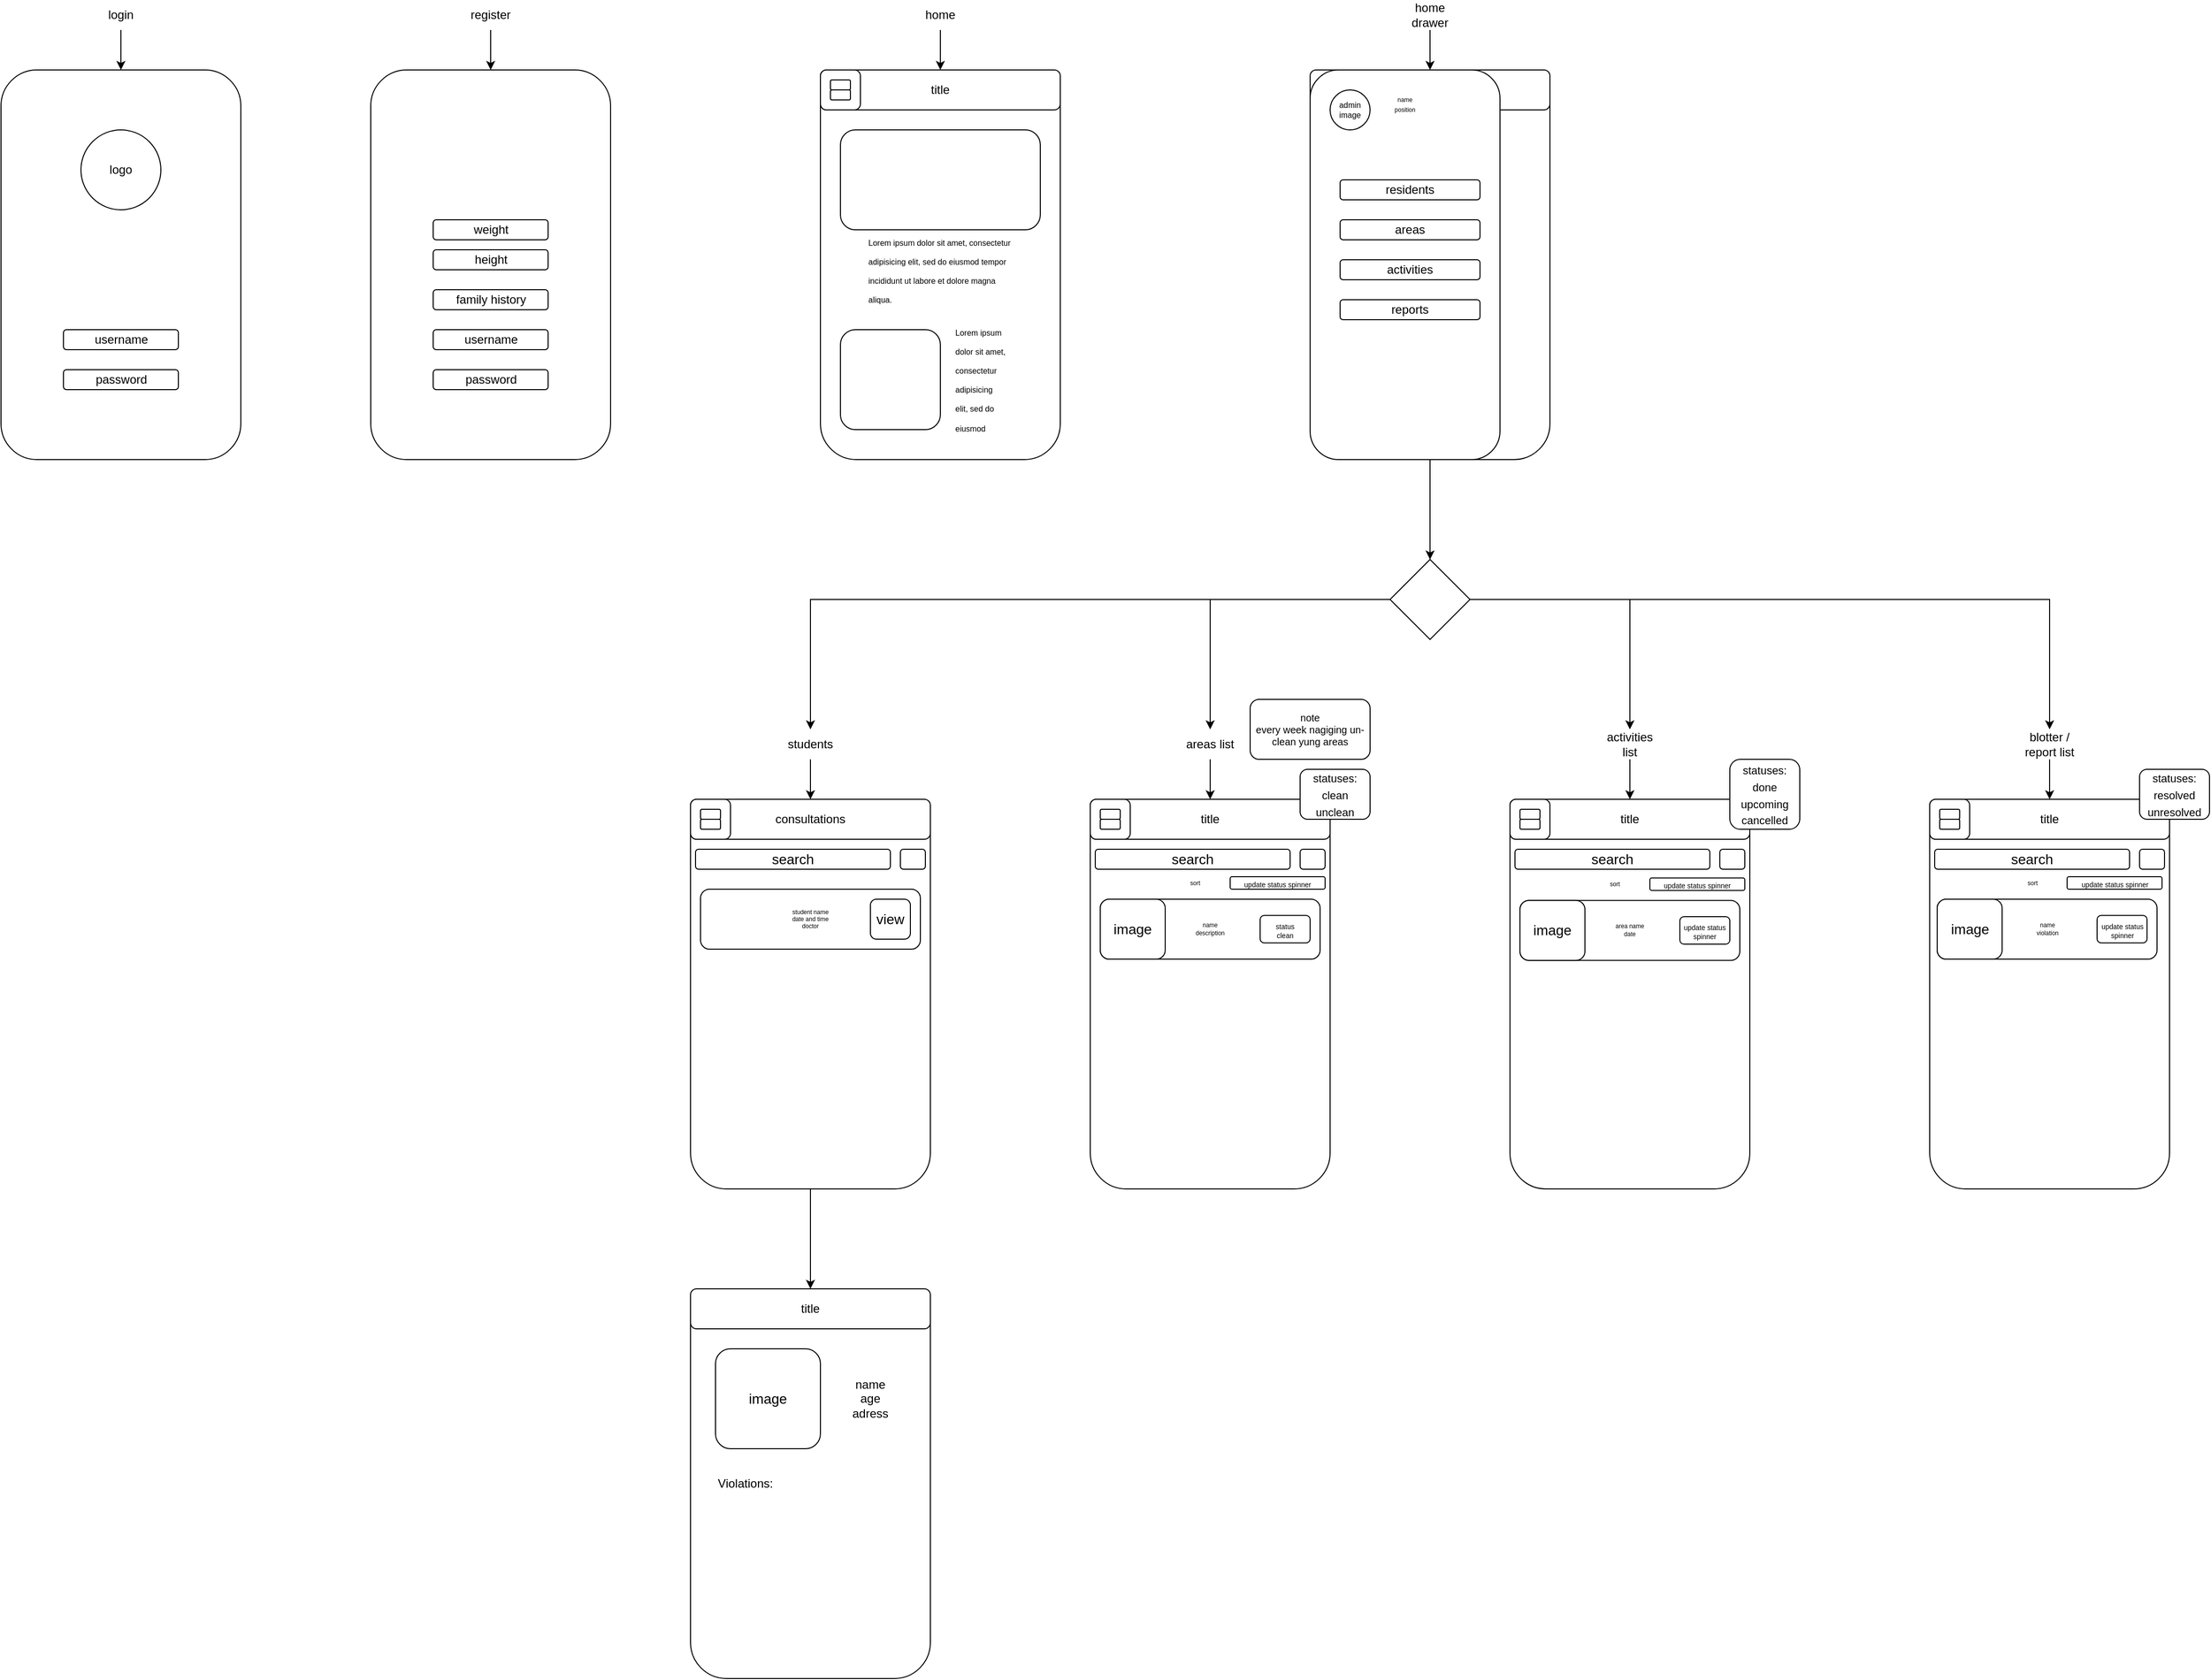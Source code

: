 <mxfile version="20.5.3" type="github">
  <diagram id="MdNPJtfJ6tt3xr-JiONw" name="Page-1">
    <mxGraphModel dx="3373" dy="887" grid="1" gridSize="10" guides="1" tooltips="1" connect="1" arrows="1" fold="1" page="1" pageScale="1" pageWidth="850" pageHeight="1100" math="0" shadow="0">
      <root>
        <mxCell id="0" />
        <mxCell id="1" parent="0" />
        <mxCell id="9QVJno16Qjs4szpw7Lwq-1" value="" style="rounded=1;whiteSpace=wrap;html=1;" vertex="1" parent="1">
          <mxGeometry x="-680" y="170" width="240" height="390" as="geometry" />
        </mxCell>
        <mxCell id="9QVJno16Qjs4szpw7Lwq-2" style="edgeStyle=orthogonalEdgeStyle;rounded=0;orthogonalLoop=1;jettySize=auto;html=1;" edge="1" parent="1" source="9QVJno16Qjs4szpw7Lwq-3" target="9QVJno16Qjs4szpw7Lwq-1">
          <mxGeometry relative="1" as="geometry" />
        </mxCell>
        <mxCell id="9QVJno16Qjs4szpw7Lwq-3" value="register" style="text;html=1;strokeColor=none;fillColor=none;align=center;verticalAlign=middle;whiteSpace=wrap;rounded=0;" vertex="1" parent="1">
          <mxGeometry x="-590" y="100" width="60" height="30" as="geometry" />
        </mxCell>
        <mxCell id="9QVJno16Qjs4szpw7Lwq-4" value="" style="rounded=1;whiteSpace=wrap;html=1;" vertex="1" parent="1">
          <mxGeometry x="-230" y="170" width="240" height="390" as="geometry" />
        </mxCell>
        <mxCell id="9QVJno16Qjs4szpw7Lwq-5" style="edgeStyle=orthogonalEdgeStyle;rounded=0;orthogonalLoop=1;jettySize=auto;html=1;" edge="1" parent="1" source="9QVJno16Qjs4szpw7Lwq-6" target="9QVJno16Qjs4szpw7Lwq-4">
          <mxGeometry relative="1" as="geometry" />
        </mxCell>
        <mxCell id="9QVJno16Qjs4szpw7Lwq-6" value="home" style="text;html=1;strokeColor=none;fillColor=none;align=center;verticalAlign=middle;whiteSpace=wrap;rounded=0;" vertex="1" parent="1">
          <mxGeometry x="-140" y="100" width="60" height="30" as="geometry" />
        </mxCell>
        <mxCell id="9QVJno16Qjs4szpw7Lwq-7" style="edgeStyle=orthogonalEdgeStyle;rounded=0;orthogonalLoop=1;jettySize=auto;html=1;entryX=0.5;entryY=0;entryDx=0;entryDy=0;" edge="1" parent="1" source="9QVJno16Qjs4szpw7Lwq-8" target="9QVJno16Qjs4szpw7Lwq-28">
          <mxGeometry relative="1" as="geometry" />
        </mxCell>
        <mxCell id="9QVJno16Qjs4szpw7Lwq-8" value="" style="rounded=1;whiteSpace=wrap;html=1;" vertex="1" parent="1">
          <mxGeometry x="260" y="170" width="240" height="390" as="geometry" />
        </mxCell>
        <mxCell id="9QVJno16Qjs4szpw7Lwq-9" style="edgeStyle=orthogonalEdgeStyle;rounded=0;orthogonalLoop=1;jettySize=auto;html=1;" edge="1" parent="1" source="9QVJno16Qjs4szpw7Lwq-10" target="9QVJno16Qjs4szpw7Lwq-8">
          <mxGeometry relative="1" as="geometry" />
        </mxCell>
        <mxCell id="9QVJno16Qjs4szpw7Lwq-10" value="home drawer" style="text;html=1;strokeColor=none;fillColor=none;align=center;verticalAlign=middle;whiteSpace=wrap;rounded=0;" vertex="1" parent="1">
          <mxGeometry x="350" y="100" width="60" height="30" as="geometry" />
        </mxCell>
        <mxCell id="9QVJno16Qjs4szpw7Lwq-12" style="edgeStyle=orthogonalEdgeStyle;rounded=0;orthogonalLoop=1;jettySize=auto;html=1;entryX=0.5;entryY=0;entryDx=0;entryDy=0;" edge="1" parent="1" source="9QVJno16Qjs4szpw7Lwq-13" target="9QVJno16Qjs4szpw7Lwq-105">
          <mxGeometry relative="1" as="geometry" />
        </mxCell>
        <mxCell id="9QVJno16Qjs4szpw7Lwq-13" value="" style="rounded=1;whiteSpace=wrap;html=1;" vertex="1" parent="1">
          <mxGeometry x="-360" y="900" width="240" height="390" as="geometry" />
        </mxCell>
        <mxCell id="9QVJno16Qjs4szpw7Lwq-14" style="edgeStyle=orthogonalEdgeStyle;rounded=0;orthogonalLoop=1;jettySize=auto;html=1;" edge="1" parent="1" source="9QVJno16Qjs4szpw7Lwq-15" target="9QVJno16Qjs4szpw7Lwq-13">
          <mxGeometry relative="1" as="geometry" />
        </mxCell>
        <mxCell id="9QVJno16Qjs4szpw7Lwq-15" value="&lt;div&gt;students&lt;/div&gt;" style="text;html=1;strokeColor=none;fillColor=none;align=center;verticalAlign=middle;whiteSpace=wrap;rounded=0;" vertex="1" parent="1">
          <mxGeometry x="-270" y="830" width="60" height="30" as="geometry" />
        </mxCell>
        <mxCell id="9QVJno16Qjs4szpw7Lwq-16" style="edgeStyle=orthogonalEdgeStyle;rounded=0;orthogonalLoop=1;jettySize=auto;html=1;entryX=0.5;entryY=0;entryDx=0;entryDy=0;" edge="1" parent="1" source="9QVJno16Qjs4szpw7Lwq-17" target="9QVJno16Qjs4szpw7Lwq-59">
          <mxGeometry relative="1" as="geometry">
            <mxPoint x="170" y="880" as="targetPoint" />
          </mxGeometry>
        </mxCell>
        <mxCell id="9QVJno16Qjs4szpw7Lwq-17" value="areas list" style="text;html=1;strokeColor=none;fillColor=none;align=center;verticalAlign=middle;whiteSpace=wrap;rounded=0;" vertex="1" parent="1">
          <mxGeometry x="130" y="830" width="60" height="30" as="geometry" />
        </mxCell>
        <mxCell id="9QVJno16Qjs4szpw7Lwq-18" value="" style="rounded=1;whiteSpace=wrap;html=1;" vertex="1" parent="1">
          <mxGeometry x="460" y="900" width="240" height="390" as="geometry" />
        </mxCell>
        <mxCell id="9QVJno16Qjs4szpw7Lwq-19" style="edgeStyle=orthogonalEdgeStyle;rounded=0;orthogonalLoop=1;jettySize=auto;html=1;" edge="1" parent="1" source="9QVJno16Qjs4szpw7Lwq-20" target="9QVJno16Qjs4szpw7Lwq-18">
          <mxGeometry relative="1" as="geometry" />
        </mxCell>
        <mxCell id="9QVJno16Qjs4szpw7Lwq-20" value="activities list" style="text;html=1;strokeColor=none;fillColor=none;align=center;verticalAlign=middle;whiteSpace=wrap;rounded=0;" vertex="1" parent="1">
          <mxGeometry x="550" y="830" width="60" height="30" as="geometry" />
        </mxCell>
        <mxCell id="9QVJno16Qjs4szpw7Lwq-21" value="" style="rounded=1;whiteSpace=wrap;html=1;" vertex="1" parent="1">
          <mxGeometry x="880" y="900" width="240" height="390" as="geometry" />
        </mxCell>
        <mxCell id="9QVJno16Qjs4szpw7Lwq-22" style="edgeStyle=orthogonalEdgeStyle;rounded=0;orthogonalLoop=1;jettySize=auto;html=1;" edge="1" parent="1" source="9QVJno16Qjs4szpw7Lwq-23" target="9QVJno16Qjs4szpw7Lwq-21">
          <mxGeometry relative="1" as="geometry" />
        </mxCell>
        <mxCell id="9QVJno16Qjs4szpw7Lwq-23" value="blotter / report list" style="text;html=1;strokeColor=none;fillColor=none;align=center;verticalAlign=middle;whiteSpace=wrap;rounded=0;" vertex="1" parent="1">
          <mxGeometry x="970" y="830" width="60" height="30" as="geometry" />
        </mxCell>
        <mxCell id="9QVJno16Qjs4szpw7Lwq-24" style="edgeStyle=orthogonalEdgeStyle;rounded=0;orthogonalLoop=1;jettySize=auto;html=1;entryX=0.5;entryY=0;entryDx=0;entryDy=0;" edge="1" parent="1" source="9QVJno16Qjs4szpw7Lwq-28" target="9QVJno16Qjs4szpw7Lwq-15">
          <mxGeometry relative="1" as="geometry" />
        </mxCell>
        <mxCell id="9QVJno16Qjs4szpw7Lwq-25" style="edgeStyle=orthogonalEdgeStyle;rounded=0;orthogonalLoop=1;jettySize=auto;html=1;entryX=0.5;entryY=0;entryDx=0;entryDy=0;" edge="1" parent="1" source="9QVJno16Qjs4szpw7Lwq-28" target="9QVJno16Qjs4szpw7Lwq-23">
          <mxGeometry relative="1" as="geometry" />
        </mxCell>
        <mxCell id="9QVJno16Qjs4szpw7Lwq-26" style="edgeStyle=orthogonalEdgeStyle;rounded=0;orthogonalLoop=1;jettySize=auto;html=1;entryX=0.5;entryY=0;entryDx=0;entryDy=0;" edge="1" parent="1" source="9QVJno16Qjs4szpw7Lwq-28" target="9QVJno16Qjs4szpw7Lwq-17">
          <mxGeometry relative="1" as="geometry" />
        </mxCell>
        <mxCell id="9QVJno16Qjs4szpw7Lwq-27" style="edgeStyle=orthogonalEdgeStyle;rounded=0;orthogonalLoop=1;jettySize=auto;html=1;entryX=0.5;entryY=0;entryDx=0;entryDy=0;" edge="1" parent="1" source="9QVJno16Qjs4szpw7Lwq-28" target="9QVJno16Qjs4szpw7Lwq-20">
          <mxGeometry relative="1" as="geometry" />
        </mxCell>
        <mxCell id="9QVJno16Qjs4szpw7Lwq-28" value="" style="rhombus;whiteSpace=wrap;html=1;" vertex="1" parent="1">
          <mxGeometry x="340" y="660" width="80" height="80" as="geometry" />
        </mxCell>
        <mxCell id="9QVJno16Qjs4szpw7Lwq-29" value="username" style="rounded=1;whiteSpace=wrap;html=1;" vertex="1" parent="1">
          <mxGeometry x="-617.5" y="430" width="115" height="20" as="geometry" />
        </mxCell>
        <mxCell id="9QVJno16Qjs4szpw7Lwq-30" value="password" style="rounded=1;whiteSpace=wrap;html=1;" vertex="1" parent="1">
          <mxGeometry x="-617.5" y="470" width="115" height="20" as="geometry" />
        </mxCell>
        <mxCell id="9QVJno16Qjs4szpw7Lwq-32" value="title" style="rounded=1;whiteSpace=wrap;html=1;" vertex="1" parent="1">
          <mxGeometry x="-230" y="170" width="240" height="40" as="geometry" />
        </mxCell>
        <mxCell id="9QVJno16Qjs4szpw7Lwq-33" value="" style="rounded=1;whiteSpace=wrap;html=1;" vertex="1" parent="1">
          <mxGeometry x="-230" y="170" width="40" height="40" as="geometry" />
        </mxCell>
        <mxCell id="9QVJno16Qjs4szpw7Lwq-34" value="" style="rounded=1;whiteSpace=wrap;html=1;" vertex="1" parent="1">
          <mxGeometry x="-220" y="180" width="20" height="10" as="geometry" />
        </mxCell>
        <mxCell id="9QVJno16Qjs4szpw7Lwq-35" value="" style="rounded=1;whiteSpace=wrap;html=1;" vertex="1" parent="1">
          <mxGeometry x="-220" y="190" width="20" height="10" as="geometry" />
        </mxCell>
        <mxCell id="9QVJno16Qjs4szpw7Lwq-36" value="" style="rounded=1;whiteSpace=wrap;html=1;" vertex="1" parent="1">
          <mxGeometry x="-210" y="230" width="200" height="100" as="geometry" />
        </mxCell>
        <mxCell id="9QVJno16Qjs4szpw7Lwq-37" value="" style="rounded=1;whiteSpace=wrap;html=1;" vertex="1" parent="1">
          <mxGeometry x="-210" y="430" width="100" height="100" as="geometry" />
        </mxCell>
        <mxCell id="9QVJno16Qjs4szpw7Lwq-38" value="&lt;blockquote style=&quot;font-size: 8px;&quot;&gt;&lt;h1 style=&quot;&quot;&gt;&lt;font style=&quot;font-size: 8px;&quot;&gt;&lt;span style=&quot;font-weight: normal;&quot;&gt;Lorem ipsum dolor sit amet, consectetur adipisicing elit, sed do eiusmod tempor incididunt ut labore et dolore magna aliqua.&lt;/span&gt;&lt;/font&gt;&lt;/h1&gt;&lt;/blockquote&gt;" style="text;html=1;strokeColor=none;fillColor=none;spacing=5;spacingTop=-20;whiteSpace=wrap;overflow=hidden;rounded=0;" vertex="1" parent="1">
          <mxGeometry x="-227.5" y="330" width="237.5" height="80" as="geometry" />
        </mxCell>
        <mxCell id="9QVJno16Qjs4szpw7Lwq-39" value="&lt;blockquote style=&quot;font-size: 8px;&quot;&gt;&lt;h1 style=&quot;&quot;&gt;&lt;font style=&quot;font-size: 8px;&quot;&gt;&lt;span style=&quot;font-weight: normal;&quot;&gt;Lorem ipsum dolor sit amet, consectetur adipisicing elit, sed do eiusmod tempor incididunt ut labore et dolore magna aliqua.&lt;/span&gt;&lt;/font&gt;&lt;/h1&gt;&lt;/blockquote&gt;" style="text;html=1;strokeColor=none;fillColor=none;spacing=5;spacingTop=-20;whiteSpace=wrap;overflow=hidden;rounded=0;" vertex="1" parent="1">
          <mxGeometry x="-140" y="420" width="140" height="120" as="geometry" />
        </mxCell>
        <mxCell id="9QVJno16Qjs4szpw7Lwq-40" value="title" style="rounded=1;whiteSpace=wrap;html=1;" vertex="1" parent="1">
          <mxGeometry x="260" y="170" width="240" height="40" as="geometry" />
        </mxCell>
        <mxCell id="9QVJno16Qjs4szpw7Lwq-41" value="" style="rounded=1;whiteSpace=wrap;html=1;fontSize=8;" vertex="1" parent="1">
          <mxGeometry x="260" y="170" width="190" height="390" as="geometry" />
        </mxCell>
        <mxCell id="9QVJno16Qjs4szpw7Lwq-42" value="residents" style="rounded=1;whiteSpace=wrap;html=1;" vertex="1" parent="1">
          <mxGeometry x="290" y="280" width="140" height="20" as="geometry" />
        </mxCell>
        <mxCell id="9QVJno16Qjs4szpw7Lwq-43" value="admin image" style="ellipse;whiteSpace=wrap;html=1;aspect=fixed;fontSize=8;" vertex="1" parent="1">
          <mxGeometry x="280" y="190" width="40" height="40" as="geometry" />
        </mxCell>
        <mxCell id="9QVJno16Qjs4szpw7Lwq-44" value="areas" style="rounded=1;whiteSpace=wrap;html=1;" vertex="1" parent="1">
          <mxGeometry x="290" y="320" width="140" height="20" as="geometry" />
        </mxCell>
        <mxCell id="9QVJno16Qjs4szpw7Lwq-45" value="activities" style="rounded=1;whiteSpace=wrap;html=1;" vertex="1" parent="1">
          <mxGeometry x="290" y="360" width="140" height="20" as="geometry" />
        </mxCell>
        <mxCell id="9QVJno16Qjs4szpw7Lwq-46" value="reports" style="rounded=1;whiteSpace=wrap;html=1;" vertex="1" parent="1">
          <mxGeometry x="290" y="400" width="140" height="20" as="geometry" />
        </mxCell>
        <mxCell id="9QVJno16Qjs4szpw7Lwq-47" value="name" style="text;html=1;strokeColor=none;fillColor=none;align=center;verticalAlign=middle;whiteSpace=wrap;rounded=0;fontSize=6;" vertex="1" parent="1">
          <mxGeometry x="340" y="195" width="30" height="10" as="geometry" />
        </mxCell>
        <mxCell id="9QVJno16Qjs4szpw7Lwq-48" value="position" style="text;html=1;strokeColor=none;fillColor=none;align=center;verticalAlign=middle;whiteSpace=wrap;rounded=0;fontSize=6;" vertex="1" parent="1">
          <mxGeometry x="340" y="205" width="30" height="10" as="geometry" />
        </mxCell>
        <mxCell id="9QVJno16Qjs4szpw7Lwq-49" value="student name&lt;br&gt;date and time&lt;br&gt;doctor" style="rounded=1;whiteSpace=wrap;html=1;fontSize=6;" vertex="1" parent="1">
          <mxGeometry x="-350" y="990" width="220" height="60" as="geometry" />
        </mxCell>
        <mxCell id="9QVJno16Qjs4szpw7Lwq-51" value="search" style="rounded=1;whiteSpace=wrap;html=1;fontSize=14;" vertex="1" parent="1">
          <mxGeometry x="-355" y="950" width="195" height="20" as="geometry" />
        </mxCell>
        <mxCell id="9QVJno16Qjs4szpw7Lwq-52" value="consultations" style="rounded=1;whiteSpace=wrap;html=1;" vertex="1" parent="1">
          <mxGeometry x="-360" y="900" width="240" height="40" as="geometry" />
        </mxCell>
        <mxCell id="9QVJno16Qjs4szpw7Lwq-53" value="" style="rounded=1;whiteSpace=wrap;html=1;fontSize=14;" vertex="1" parent="1">
          <mxGeometry x="-150" y="950" width="25" height="20" as="geometry" />
        </mxCell>
        <mxCell id="9QVJno16Qjs4szpw7Lwq-55" value="" style="rounded=1;whiteSpace=wrap;html=1;" vertex="1" parent="1">
          <mxGeometry x="40" y="900" width="240" height="390" as="geometry" />
        </mxCell>
        <mxCell id="9QVJno16Qjs4szpw7Lwq-56" value="name&lt;br&gt;description" style="rounded=1;whiteSpace=wrap;html=1;fontSize=6;" vertex="1" parent="1">
          <mxGeometry x="50" y="1000" width="220" height="60" as="geometry" />
        </mxCell>
        <mxCell id="9QVJno16Qjs4szpw7Lwq-57" value="&lt;font style=&quot;font-size: 14px;&quot;&gt;image&lt;/font&gt;" style="rounded=1;whiteSpace=wrap;html=1;fontSize=6;" vertex="1" parent="1">
          <mxGeometry x="50" y="1000" width="65" height="60" as="geometry" />
        </mxCell>
        <mxCell id="9QVJno16Qjs4szpw7Lwq-58" value="search" style="rounded=1;whiteSpace=wrap;html=1;fontSize=14;" vertex="1" parent="1">
          <mxGeometry x="45" y="950" width="195" height="20" as="geometry" />
        </mxCell>
        <mxCell id="9QVJno16Qjs4szpw7Lwq-59" value="title" style="rounded=1;whiteSpace=wrap;html=1;" vertex="1" parent="1">
          <mxGeometry x="40" y="900" width="240" height="40" as="geometry" />
        </mxCell>
        <mxCell id="9QVJno16Qjs4szpw7Lwq-60" value="" style="rounded=1;whiteSpace=wrap;html=1;fontSize=14;" vertex="1" parent="1">
          <mxGeometry x="250" y="950" width="25" height="20" as="geometry" />
        </mxCell>
        <mxCell id="9QVJno16Qjs4szpw7Lwq-61" value="&lt;p style=&quot;line-height: 50%;&quot;&gt;&lt;font style=&quot;font-size: 7px;&quot;&gt; status &lt;br&gt;clean&lt;br&gt;&lt;/font&gt;&lt;/p&gt;" style="rounded=1;whiteSpace=wrap;html=1;fontSize=14;" vertex="1" parent="1">
          <mxGeometry x="210" y="1016.25" width="50" height="27.5" as="geometry" />
        </mxCell>
        <mxCell id="9QVJno16Qjs4szpw7Lwq-62" value="" style="rounded=1;whiteSpace=wrap;html=1;" vertex="1" parent="1">
          <mxGeometry x="-360" y="900" width="40" height="40" as="geometry" />
        </mxCell>
        <mxCell id="9QVJno16Qjs4szpw7Lwq-63" value="" style="rounded=1;whiteSpace=wrap;html=1;" vertex="1" parent="1">
          <mxGeometry x="-350" y="910" width="20" height="10" as="geometry" />
        </mxCell>
        <mxCell id="9QVJno16Qjs4szpw7Lwq-64" value="" style="rounded=1;whiteSpace=wrap;html=1;" vertex="1" parent="1">
          <mxGeometry x="-350" y="920" width="20" height="10" as="geometry" />
        </mxCell>
        <mxCell id="9QVJno16Qjs4szpw7Lwq-65" value="" style="rounded=1;whiteSpace=wrap;html=1;" vertex="1" parent="1">
          <mxGeometry x="40" y="900" width="40" height="40" as="geometry" />
        </mxCell>
        <mxCell id="9QVJno16Qjs4szpw7Lwq-66" value="" style="rounded=1;whiteSpace=wrap;html=1;" vertex="1" parent="1">
          <mxGeometry x="50" y="910" width="20" height="10" as="geometry" />
        </mxCell>
        <mxCell id="9QVJno16Qjs4szpw7Lwq-67" value="" style="rounded=1;whiteSpace=wrap;html=1;" vertex="1" parent="1">
          <mxGeometry x="50" y="920" width="20" height="10" as="geometry" />
        </mxCell>
        <mxCell id="9QVJno16Qjs4szpw7Lwq-68" value="title" style="rounded=1;whiteSpace=wrap;html=1;" vertex="1" parent="1">
          <mxGeometry x="460" y="900" width="240" height="40" as="geometry" />
        </mxCell>
        <mxCell id="9QVJno16Qjs4szpw7Lwq-69" value="" style="rounded=1;whiteSpace=wrap;html=1;" vertex="1" parent="1">
          <mxGeometry x="460" y="900" width="40" height="40" as="geometry" />
        </mxCell>
        <mxCell id="9QVJno16Qjs4szpw7Lwq-70" value="" style="rounded=1;whiteSpace=wrap;html=1;" vertex="1" parent="1">
          <mxGeometry x="470" y="910" width="20" height="10" as="geometry" />
        </mxCell>
        <mxCell id="9QVJno16Qjs4szpw7Lwq-71" value="" style="rounded=1;whiteSpace=wrap;html=1;" vertex="1" parent="1">
          <mxGeometry x="470" y="920" width="20" height="10" as="geometry" />
        </mxCell>
        <mxCell id="9QVJno16Qjs4szpw7Lwq-72" value="&lt;font style=&quot;font-size: 10px;&quot;&gt;note&lt;br&gt;every week nagiging un-clean yung areas&lt;/font&gt;" style="rounded=1;whiteSpace=wrap;html=1;fontSize=7;" vertex="1" parent="1">
          <mxGeometry x="200" y="800" width="120" height="60" as="geometry" />
        </mxCell>
        <mxCell id="9QVJno16Qjs4szpw7Lwq-73" value="search" style="rounded=1;whiteSpace=wrap;html=1;fontSize=14;" vertex="1" parent="1">
          <mxGeometry x="465" y="950" width="195" height="20" as="geometry" />
        </mxCell>
        <mxCell id="9QVJno16Qjs4szpw7Lwq-74" value="" style="rounded=1;whiteSpace=wrap;html=1;fontSize=14;" vertex="1" parent="1">
          <mxGeometry x="670" y="950" width="25" height="20" as="geometry" />
        </mxCell>
        <mxCell id="9QVJno16Qjs4szpw7Lwq-75" value="title" style="rounded=1;whiteSpace=wrap;html=1;" vertex="1" parent="1">
          <mxGeometry x="880" y="900" width="240" height="40" as="geometry" />
        </mxCell>
        <mxCell id="9QVJno16Qjs4szpw7Lwq-76" value="" style="rounded=1;whiteSpace=wrap;html=1;" vertex="1" parent="1">
          <mxGeometry x="880" y="900" width="40" height="40" as="geometry" />
        </mxCell>
        <mxCell id="9QVJno16Qjs4szpw7Lwq-77" value="" style="rounded=1;whiteSpace=wrap;html=1;" vertex="1" parent="1">
          <mxGeometry x="890" y="910" width="20" height="10" as="geometry" />
        </mxCell>
        <mxCell id="9QVJno16Qjs4szpw7Lwq-78" value="" style="rounded=1;whiteSpace=wrap;html=1;" vertex="1" parent="1">
          <mxGeometry x="890" y="920" width="20" height="10" as="geometry" />
        </mxCell>
        <mxCell id="9QVJno16Qjs4szpw7Lwq-79" value="search" style="rounded=1;whiteSpace=wrap;html=1;fontSize=14;" vertex="1" parent="1">
          <mxGeometry x="885" y="950" width="195" height="20" as="geometry" />
        </mxCell>
        <mxCell id="9QVJno16Qjs4szpw7Lwq-80" value="" style="rounded=1;whiteSpace=wrap;html=1;fontSize=14;" vertex="1" parent="1">
          <mxGeometry x="1090" y="950" width="25" height="20" as="geometry" />
        </mxCell>
        <mxCell id="9QVJno16Qjs4szpw7Lwq-81" value="&lt;font style=&quot;font-size: 11px;&quot;&gt;statuses:&lt;br&gt;clean&lt;br&gt;unclean&lt;br&gt;&lt;/font&gt;" style="rounded=1;whiteSpace=wrap;html=1;fontSize=14;" vertex="1" parent="1">
          <mxGeometry x="250" y="870" width="70" height="50" as="geometry" />
        </mxCell>
        <mxCell id="9QVJno16Qjs4szpw7Lwq-82" value="&lt;font style=&quot;font-size: 11px;&quot;&gt;statuses:&lt;br&gt;done&lt;br&gt;upcoming&lt;br&gt;cancelled&lt;br&gt;&lt;/font&gt;" style="rounded=1;whiteSpace=wrap;html=1;fontSize=14;" vertex="1" parent="1">
          <mxGeometry x="680" y="860" width="70" height="70" as="geometry" />
        </mxCell>
        <mxCell id="9QVJno16Qjs4szpw7Lwq-83" value="&lt;font style=&quot;font-size: 11px;&quot;&gt;statuses:&lt;br&gt;resolved&lt;br&gt;unresolved&lt;br&gt;&lt;/font&gt;" style="rounded=1;whiteSpace=wrap;html=1;fontSize=14;" vertex="1" parent="1">
          <mxGeometry x="1090" y="870" width="70" height="50" as="geometry" />
        </mxCell>
        <mxCell id="9QVJno16Qjs4szpw7Lwq-84" value="&lt;p style=&quot;line-height: 50%;&quot;&gt;&lt;font style=&quot;font-size: 7px;&quot;&gt;update status spinner&lt;br&gt;&lt;/font&gt;&lt;/p&gt;" style="rounded=1;whiteSpace=wrap;html=1;fontSize=14;" vertex="1" parent="1">
          <mxGeometry x="180" y="977.5" width="95" height="12.5" as="geometry" />
        </mxCell>
        <mxCell id="9QVJno16Qjs4szpw7Lwq-85" value="sort" style="text;html=1;strokeColor=none;fillColor=none;align=center;verticalAlign=middle;whiteSpace=wrap;rounded=0;fontSize=6;" vertex="1" parent="1">
          <mxGeometry x="115" y="978" width="60" height="12" as="geometry" />
        </mxCell>
        <mxCell id="9QVJno16Qjs4szpw7Lwq-86" value="area name&lt;br&gt;date" style="rounded=1;whiteSpace=wrap;html=1;fontSize=6;" vertex="1" parent="1">
          <mxGeometry x="470" y="1001.25" width="220" height="60" as="geometry" />
        </mxCell>
        <mxCell id="9QVJno16Qjs4szpw7Lwq-87" value="&lt;font style=&quot;font-size: 14px;&quot;&gt;image&lt;/font&gt;" style="rounded=1;whiteSpace=wrap;html=1;fontSize=6;" vertex="1" parent="1">
          <mxGeometry x="470" y="1001.25" width="65" height="60" as="geometry" />
        </mxCell>
        <mxCell id="9QVJno16Qjs4szpw7Lwq-88" value="&lt;p style=&quot;line-height: 50%;&quot;&gt;&lt;font style=&quot;font-size: 7px;&quot;&gt;update status spinner&lt;br&gt;&lt;/font&gt;&lt;/p&gt;" style="rounded=1;whiteSpace=wrap;html=1;fontSize=14;" vertex="1" parent="1">
          <mxGeometry x="630" y="1017.5" width="50" height="27.5" as="geometry" />
        </mxCell>
        <mxCell id="9QVJno16Qjs4szpw7Lwq-89" value="&lt;p style=&quot;line-height: 50%;&quot;&gt;&lt;font style=&quot;font-size: 7px;&quot;&gt;update status spinner&lt;br&gt;&lt;/font&gt;&lt;/p&gt;" style="rounded=1;whiteSpace=wrap;html=1;fontSize=14;" vertex="1" parent="1">
          <mxGeometry x="600" y="978.75" width="95" height="12.5" as="geometry" />
        </mxCell>
        <mxCell id="9QVJno16Qjs4szpw7Lwq-90" value="sort" style="text;html=1;strokeColor=none;fillColor=none;align=center;verticalAlign=middle;whiteSpace=wrap;rounded=0;fontSize=6;" vertex="1" parent="1">
          <mxGeometry x="535" y="979.25" width="60" height="12" as="geometry" />
        </mxCell>
        <mxCell id="9QVJno16Qjs4szpw7Lwq-91" value="name&lt;br&gt;violation" style="rounded=1;whiteSpace=wrap;html=1;fontSize=6;" vertex="1" parent="1">
          <mxGeometry x="887.5" y="1000" width="220" height="60" as="geometry" />
        </mxCell>
        <mxCell id="9QVJno16Qjs4szpw7Lwq-92" value="&lt;font style=&quot;font-size: 14px;&quot;&gt;image&lt;/font&gt;" style="rounded=1;whiteSpace=wrap;html=1;fontSize=6;" vertex="1" parent="1">
          <mxGeometry x="887.5" y="1000" width="65" height="60" as="geometry" />
        </mxCell>
        <mxCell id="9QVJno16Qjs4szpw7Lwq-93" value="&lt;p style=&quot;line-height: 50%;&quot;&gt;&lt;font style=&quot;font-size: 7px;&quot;&gt;update status spinner&lt;br&gt;&lt;/font&gt;&lt;/p&gt;" style="rounded=1;whiteSpace=wrap;html=1;fontSize=14;" vertex="1" parent="1">
          <mxGeometry x="1047.5" y="1016.25" width="50" height="27.5" as="geometry" />
        </mxCell>
        <mxCell id="9QVJno16Qjs4szpw7Lwq-94" value="&lt;p style=&quot;line-height: 50%;&quot;&gt;&lt;font style=&quot;font-size: 7px;&quot;&gt;update status spinner&lt;br&gt;&lt;/font&gt;&lt;/p&gt;" style="rounded=1;whiteSpace=wrap;html=1;fontSize=14;" vertex="1" parent="1">
          <mxGeometry x="1017.5" y="977.5" width="95" height="12.5" as="geometry" />
        </mxCell>
        <mxCell id="9QVJno16Qjs4szpw7Lwq-95" value="sort" style="text;html=1;strokeColor=none;fillColor=none;align=center;verticalAlign=middle;whiteSpace=wrap;rounded=0;fontSize=6;" vertex="1" parent="1">
          <mxGeometry x="952.5" y="978" width="60" height="12" as="geometry" />
        </mxCell>
        <mxCell id="9QVJno16Qjs4szpw7Lwq-103" value="view" style="rounded=1;whiteSpace=wrap;html=1;fontSize=14;" vertex="1" parent="1">
          <mxGeometry x="-180" y="1000" width="40" height="40" as="geometry" />
        </mxCell>
        <mxCell id="9QVJno16Qjs4szpw7Lwq-104" value="" style="rounded=1;whiteSpace=wrap;html=1;" vertex="1" parent="1">
          <mxGeometry x="-360" y="1390" width="240" height="390" as="geometry" />
        </mxCell>
        <mxCell id="9QVJno16Qjs4szpw7Lwq-105" value="title" style="rounded=1;whiteSpace=wrap;html=1;" vertex="1" parent="1">
          <mxGeometry x="-360" y="1390" width="240" height="40" as="geometry" />
        </mxCell>
        <mxCell id="9QVJno16Qjs4szpw7Lwq-106" value="image" style="rounded=1;whiteSpace=wrap;html=1;fontSize=14;" vertex="1" parent="1">
          <mxGeometry x="-335" y="1450" width="105" height="100" as="geometry" />
        </mxCell>
        <mxCell id="9QVJno16Qjs4szpw7Lwq-107" value="&lt;div&gt;name&lt;br&gt;age&lt;/div&gt;&lt;div&gt;adress&lt;br&gt;&lt;/div&gt;" style="text;html=1;strokeColor=none;fillColor=none;align=center;verticalAlign=middle;whiteSpace=wrap;rounded=0;" vertex="1" parent="1">
          <mxGeometry x="-210" y="1470" width="60" height="60" as="geometry" />
        </mxCell>
        <mxCell id="9QVJno16Qjs4szpw7Lwq-108" value="Violations:" style="text;html=1;strokeColor=none;fillColor=none;align=center;verticalAlign=middle;whiteSpace=wrap;rounded=0;" vertex="1" parent="1">
          <mxGeometry x="-335" y="1570" width="60" height="30" as="geometry" />
        </mxCell>
        <mxCell id="9QVJno16Qjs4szpw7Lwq-109" value="" style="rounded=1;whiteSpace=wrap;html=1;" vertex="1" parent="1">
          <mxGeometry x="-1050" y="170" width="240" height="390" as="geometry" />
        </mxCell>
        <mxCell id="9QVJno16Qjs4szpw7Lwq-110" style="edgeStyle=orthogonalEdgeStyle;rounded=0;orthogonalLoop=1;jettySize=auto;html=1;" edge="1" parent="1" source="9QVJno16Qjs4szpw7Lwq-111" target="9QVJno16Qjs4szpw7Lwq-109">
          <mxGeometry relative="1" as="geometry" />
        </mxCell>
        <mxCell id="9QVJno16Qjs4szpw7Lwq-111" value="login" style="text;html=1;strokeColor=none;fillColor=none;align=center;verticalAlign=middle;whiteSpace=wrap;rounded=0;" vertex="1" parent="1">
          <mxGeometry x="-960" y="100" width="60" height="30" as="geometry" />
        </mxCell>
        <mxCell id="9QVJno16Qjs4szpw7Lwq-112" value="username" style="rounded=1;whiteSpace=wrap;html=1;" vertex="1" parent="1">
          <mxGeometry x="-987.5" y="430" width="115" height="20" as="geometry" />
        </mxCell>
        <mxCell id="9QVJno16Qjs4szpw7Lwq-113" value="password" style="rounded=1;whiteSpace=wrap;html=1;" vertex="1" parent="1">
          <mxGeometry x="-987.5" y="470" width="115" height="20" as="geometry" />
        </mxCell>
        <mxCell id="9QVJno16Qjs4szpw7Lwq-114" value="logo" style="ellipse;whiteSpace=wrap;html=1;aspect=fixed;" vertex="1" parent="1">
          <mxGeometry x="-970" y="230" width="80" height="80" as="geometry" />
        </mxCell>
        <mxCell id="9QVJno16Qjs4szpw7Lwq-115" value="family history" style="rounded=1;whiteSpace=wrap;html=1;" vertex="1" parent="1">
          <mxGeometry x="-617.5" y="390" width="115" height="20" as="geometry" />
        </mxCell>
        <mxCell id="9QVJno16Qjs4szpw7Lwq-116" value="height" style="rounded=1;whiteSpace=wrap;html=1;" vertex="1" parent="1">
          <mxGeometry x="-617.5" y="350" width="115" height="20" as="geometry" />
        </mxCell>
        <mxCell id="9QVJno16Qjs4szpw7Lwq-117" value="weight" style="rounded=1;whiteSpace=wrap;html=1;" vertex="1" parent="1">
          <mxGeometry x="-617.5" y="320" width="115" height="20" as="geometry" />
        </mxCell>
      </root>
    </mxGraphModel>
  </diagram>
</mxfile>
